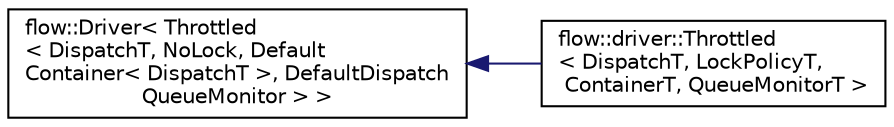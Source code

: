 digraph "Graphical Class Hierarchy"
{
 // LATEX_PDF_SIZE
  edge [fontname="Helvetica",fontsize="10",labelfontname="Helvetica",labelfontsize="10"];
  node [fontname="Helvetica",fontsize="10",shape=record];
  rankdir="LR";
  Node0 [label="flow::Driver\< Throttled\l\< DispatchT, NoLock, Default\lContainer\< DispatchT \>, DefaultDispatch\lQueueMonitor \> \>",height=0.2,width=0.4,color="black", fillcolor="white", style="filled",URL="$classflow_1_1_driver.html",tooltip=" "];
  Node0 -> Node1 [dir="back",color="midnightblue",fontsize="10",style="solid",fontname="Helvetica"];
  Node1 [label="flow::driver::Throttled\l\< DispatchT, LockPolicyT,\l ContainerT, QueueMonitorT \>",height=0.2,width=0.4,color="black", fillcolor="white", style="filled",URL="$classflow_1_1driver_1_1_throttled.html",tooltip="Throttled next element driving capture object."];
}
